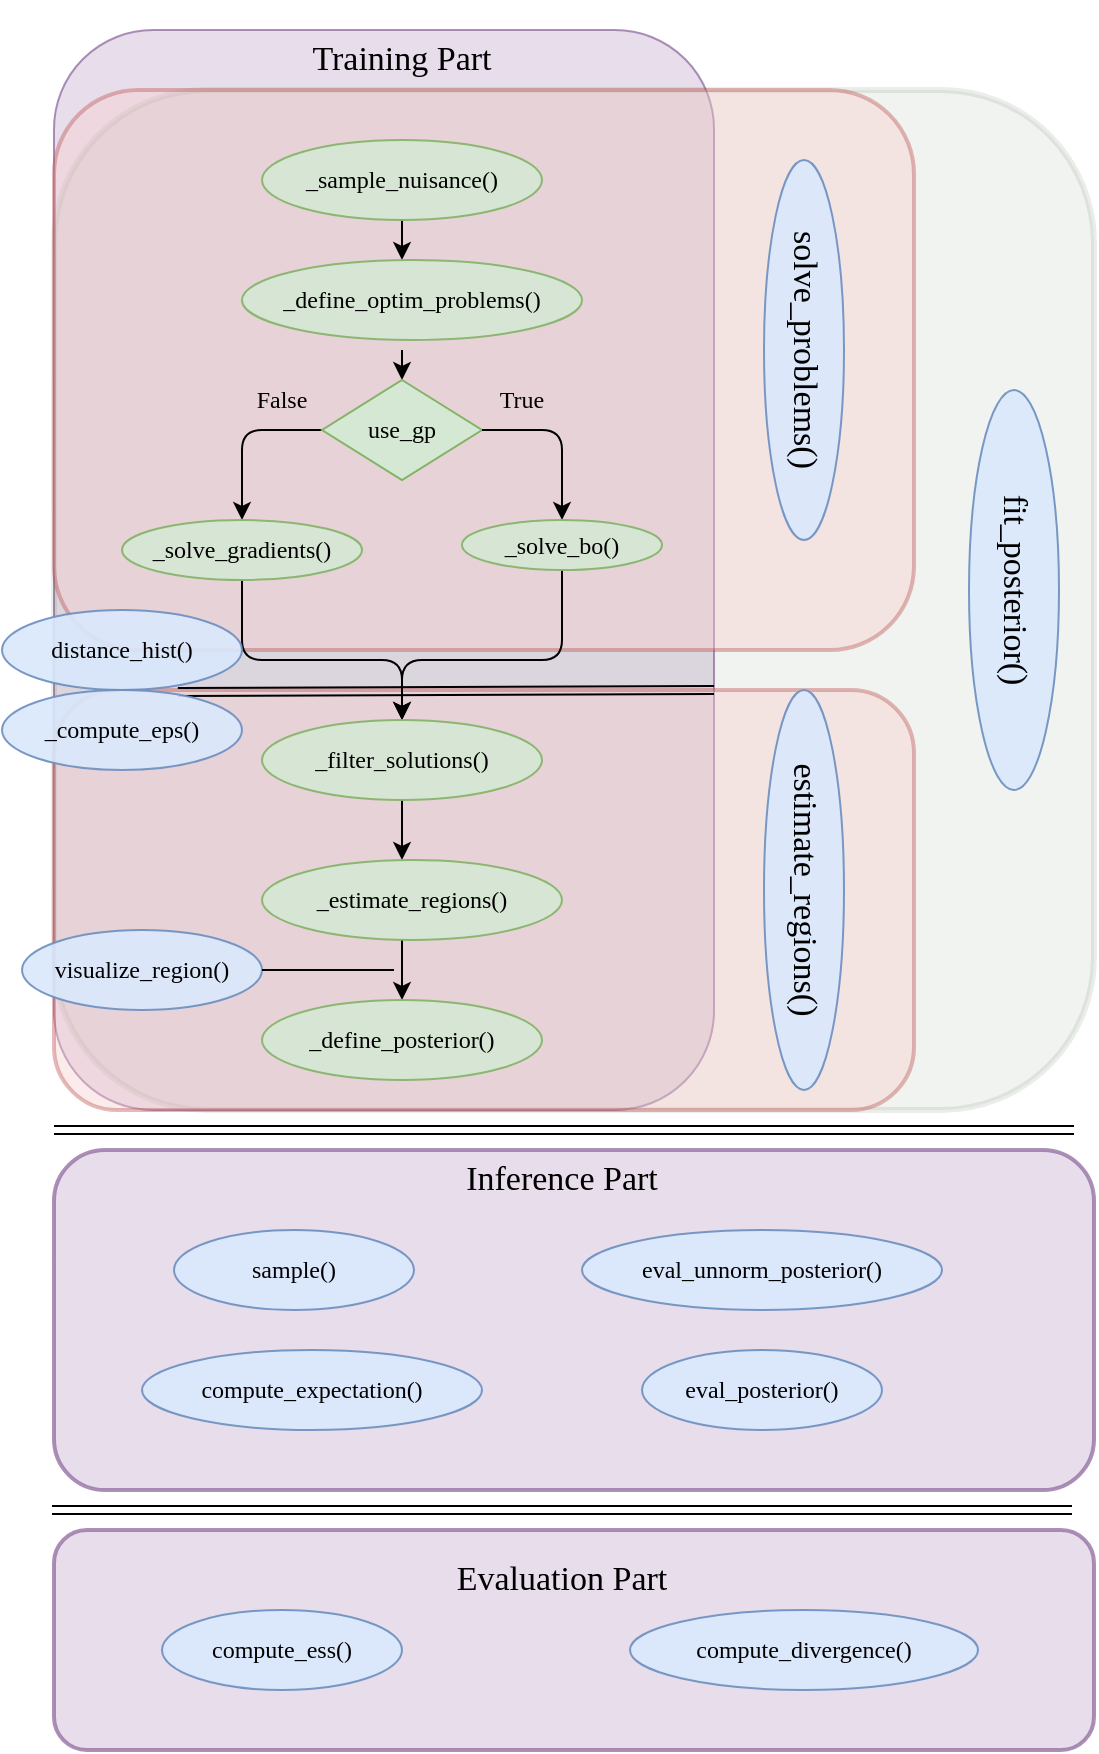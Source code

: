 <mxfile version="13.6.2" type="github">
  <diagram id="C5RBs43oDa-KdzZeNtuy" name="Page-1">
    <mxGraphModel dx="1350" dy="738" grid="1" gridSize="10" guides="1" tooltips="1" connect="1" arrows="1" fold="1" page="1" pageScale="1" pageWidth="827" pageHeight="1169" math="0" shadow="0">
      <root>
        <mxCell id="WIyWlLk6GJQsqaUBKTNV-0" />
        <mxCell id="WIyWlLk6GJQsqaUBKTNV-1" parent="WIyWlLk6GJQsqaUBKTNV-0" />
        <mxCell id="qcAdu_9-AjF_YOfYh3q7-18" value="" style="rounded=1;whiteSpace=wrap;html=1;fillColor=#e1d5e7;strokeColor=#9673a6;opacity=80;fontFamily=Garamond;" parent="WIyWlLk6GJQsqaUBKTNV-1" vertex="1">
          <mxGeometry x="110" y="60" width="330" height="540" as="geometry" />
        </mxCell>
        <mxCell id="qcAdu_9-AjF_YOfYh3q7-25" value="" style="rounded=1;whiteSpace=wrap;html=1;fillColor=#6d8764;strokeColor=#3A5431;opacity=10;strokeWidth=3;fontColor=#ffffff;fontFamily=Garamond;" parent="WIyWlLk6GJQsqaUBKTNV-1" vertex="1">
          <mxGeometry x="110" y="90" width="520" height="510" as="geometry" />
        </mxCell>
        <mxCell id="qcAdu_9-AjF_YOfYh3q7-22" value="" style="rounded=1;whiteSpace=wrap;html=1;fillColor=#f8cecc;strokeColor=#b85450;opacity=40;strokeWidth=2;fontFamily=Garamond;" parent="WIyWlLk6GJQsqaUBKTNV-1" vertex="1">
          <mxGeometry x="110" y="390" width="430" height="210" as="geometry" />
        </mxCell>
        <mxCell id="qcAdu_9-AjF_YOfYh3q7-21" value="" style="rounded=1;whiteSpace=wrap;html=1;fillColor=#f8cecc;strokeColor=#b85450;opacity=40;strokeWidth=2;perimeterSpacing=4;fontFamily=Garamond;" parent="WIyWlLk6GJQsqaUBKTNV-1" vertex="1">
          <mxGeometry x="110" y="90" width="430" height="280" as="geometry" />
        </mxCell>
        <mxCell id="qcAdu_9-AjF_YOfYh3q7-48" value="" style="rounded=1;whiteSpace=wrap;html=1;fillColor=#e1d5e7;strokeColor=#9673a6;opacity=80;fontFamily=Garamond;strokeWidth=2;" parent="WIyWlLk6GJQsqaUBKTNV-1" vertex="1">
          <mxGeometry x="110" y="620" width="520" height="170" as="geometry" />
        </mxCell>
        <mxCell id="qcAdu_9-AjF_YOfYh3q7-4" style="edgeStyle=orthogonalEdgeStyle;rounded=0;orthogonalLoop=1;jettySize=auto;html=1;exitX=0.5;exitY=1;exitDx=0;exitDy=0;entryX=0.5;entryY=0;entryDx=0;entryDy=0;fontFamily=Garamond;" parent="WIyWlLk6GJQsqaUBKTNV-1" edge="1">
          <mxGeometry relative="1" as="geometry">
            <mxPoint x="284" y="155" as="sourcePoint" />
            <mxPoint x="284" y="175" as="targetPoint" />
          </mxGeometry>
        </mxCell>
        <mxCell id="qcAdu_9-AjF_YOfYh3q7-11" style="edgeStyle=orthogonalEdgeStyle;rounded=0;orthogonalLoop=1;jettySize=auto;html=1;exitX=0.5;exitY=1;exitDx=0;exitDy=0;entryX=0.5;entryY=0;entryDx=0;entryDy=0;fontFamily=Garamond;" parent="WIyWlLk6GJQsqaUBKTNV-1" target="qcAdu_9-AjF_YOfYh3q7-7" edge="1">
          <mxGeometry relative="1" as="geometry">
            <mxPoint x="284" y="220" as="sourcePoint" />
          </mxGeometry>
        </mxCell>
        <mxCell id="qcAdu_9-AjF_YOfYh3q7-6" value="" style="endArrow=classic;html=1;entryX=0.5;entryY=0;entryDx=0;entryDy=0;exitX=0;exitY=0.5;exitDx=0;exitDy=0;fontFamily=Garamond;" parent="WIyWlLk6GJQsqaUBKTNV-1" source="qcAdu_9-AjF_YOfYh3q7-7" target="qcAdu_9-AjF_YOfYh3q7-30" edge="1">
          <mxGeometry width="50" height="50" relative="1" as="geometry">
            <mxPoint x="244" y="265" as="sourcePoint" />
            <mxPoint x="204" y="305" as="targetPoint" />
            <Array as="points">
              <mxPoint x="204" y="260" />
            </Array>
          </mxGeometry>
        </mxCell>
        <mxCell id="qcAdu_9-AjF_YOfYh3q7-7" value="use_gp" style="rhombus;whiteSpace=wrap;html=1;fillColor=#d5e8d4;strokeColor=#82b366;fontFamily=Garamond;" parent="WIyWlLk6GJQsqaUBKTNV-1" vertex="1">
          <mxGeometry x="244" y="235" width="80" height="50" as="geometry" />
        </mxCell>
        <mxCell id="qcAdu_9-AjF_YOfYh3q7-9" value="" style="endArrow=classic;html=1;exitX=1;exitY=0.5;exitDx=0;exitDy=0;entryX=0.5;entryY=0;entryDx=0;entryDy=0;fontFamily=Garamond;" parent="WIyWlLk6GJQsqaUBKTNV-1" source="qcAdu_9-AjF_YOfYh3q7-7" target="qcAdu_9-AjF_YOfYh3q7-31" edge="1">
          <mxGeometry width="50" height="50" relative="1" as="geometry">
            <mxPoint x="514" y="455" as="sourcePoint" />
            <mxPoint x="364" y="305" as="targetPoint" />
            <Array as="points">
              <mxPoint x="364" y="260" />
            </Array>
          </mxGeometry>
        </mxCell>
        <mxCell id="qcAdu_9-AjF_YOfYh3q7-12" value="False" style="text;html=1;strokeColor=none;fillColor=none;align=center;verticalAlign=middle;whiteSpace=wrap;rounded=0;fontFamily=Garamond;" parent="WIyWlLk6GJQsqaUBKTNV-1" vertex="1">
          <mxGeometry x="204" y="235" width="40" height="20" as="geometry" />
        </mxCell>
        <mxCell id="qcAdu_9-AjF_YOfYh3q7-13" value="&lt;div&gt;True&lt;/div&gt;" style="text;html=1;strokeColor=none;fillColor=none;align=center;verticalAlign=middle;whiteSpace=wrap;rounded=0;fontFamily=Garamond;" parent="WIyWlLk6GJQsqaUBKTNV-1" vertex="1">
          <mxGeometry x="329" y="235" width="30" height="20" as="geometry" />
        </mxCell>
        <mxCell id="qcAdu_9-AjF_YOfYh3q7-14" value="" style="endArrow=classic;html=1;exitX=0.5;exitY=1;exitDx=0;exitDy=0;entryX=0.5;entryY=0;entryDx=0;entryDy=0;fontFamily=Garamond;" parent="WIyWlLk6GJQsqaUBKTNV-1" edge="1">
          <mxGeometry width="50" height="50" relative="1" as="geometry">
            <mxPoint x="284" y="445" as="sourcePoint" />
            <mxPoint x="284" y="475" as="targetPoint" />
          </mxGeometry>
        </mxCell>
        <mxCell id="qcAdu_9-AjF_YOfYh3q7-15" value="" style="endArrow=classic;html=1;exitX=0.5;exitY=1;exitDx=0;exitDy=0;entryX=0.5;entryY=0;entryDx=0;entryDy=0;fontFamily=Garamond;" parent="WIyWlLk6GJQsqaUBKTNV-1" edge="1">
          <mxGeometry width="50" height="50" relative="1" as="geometry">
            <mxPoint x="284" y="515" as="sourcePoint" />
            <mxPoint x="284" y="545" as="targetPoint" />
          </mxGeometry>
        </mxCell>
        <mxCell id="qcAdu_9-AjF_YOfYh3q7-16" value="" style="endArrow=classic;html=1;exitX=0.5;exitY=1;exitDx=0;exitDy=0;entryX=0.5;entryY=0;entryDx=0;entryDy=0;fontFamily=Garamond;" parent="WIyWlLk6GJQsqaUBKTNV-1" source="qcAdu_9-AjF_YOfYh3q7-30" edge="1">
          <mxGeometry width="50" height="50" relative="1" as="geometry">
            <mxPoint x="204" y="345" as="sourcePoint" />
            <mxPoint x="284" y="405" as="targetPoint" />
            <Array as="points">
              <mxPoint x="204" y="375" />
              <mxPoint x="284" y="375" />
            </Array>
          </mxGeometry>
        </mxCell>
        <mxCell id="qcAdu_9-AjF_YOfYh3q7-17" value="" style="endArrow=classic;html=1;exitX=0.5;exitY=1;exitDx=0;exitDy=0;fontFamily=Garamond;" parent="WIyWlLk6GJQsqaUBKTNV-1" source="qcAdu_9-AjF_YOfYh3q7-31" edge="1">
          <mxGeometry width="50" height="50" relative="1" as="geometry">
            <mxPoint x="364" y="345" as="sourcePoint" />
            <mxPoint x="284" y="405" as="targetPoint" />
            <Array as="points">
              <mxPoint x="364" y="375" />
              <mxPoint x="284" y="375" />
            </Array>
          </mxGeometry>
        </mxCell>
        <mxCell id="qcAdu_9-AjF_YOfYh3q7-19" value="&lt;div style=&quot;font-size: 17px&quot;&gt;&lt;font style=&quot;font-size: 17px&quot;&gt;Training Part&lt;/font&gt;&lt;/div&gt;" style="text;html=1;strokeColor=none;fillColor=none;align=center;verticalAlign=middle;whiteSpace=wrap;rounded=0;fontFamily=Garamond;" parent="WIyWlLk6GJQsqaUBKTNV-1" vertex="1">
          <mxGeometry x="214" y="45" width="140" height="60" as="geometry" />
        </mxCell>
        <mxCell id="qcAdu_9-AjF_YOfYh3q7-28" value="_sample_nuisance()" style="ellipse;whiteSpace=wrap;html=1;strokeWidth=1;opacity=90;fillColor=#d5e8d4;strokeColor=#82b366;fontFamily=Garamond;" parent="WIyWlLk6GJQsqaUBKTNV-1" vertex="1">
          <mxGeometry x="214" y="115" width="140" height="40" as="geometry" />
        </mxCell>
        <mxCell id="qcAdu_9-AjF_YOfYh3q7-29" value="_define_optim_problems()" style="ellipse;whiteSpace=wrap;html=1;strokeWidth=1;opacity=90;fillColor=#d5e8d4;strokeColor=#82b366;fontFamily=Garamond;" parent="WIyWlLk6GJQsqaUBKTNV-1" vertex="1">
          <mxGeometry x="204" y="175" width="170" height="40" as="geometry" />
        </mxCell>
        <mxCell id="qcAdu_9-AjF_YOfYh3q7-30" value="_solve_gradients()" style="ellipse;whiteSpace=wrap;html=1;strokeWidth=1;opacity=90;fillColor=#d5e8d4;strokeColor=#82b366;fontFamily=Garamond;" parent="WIyWlLk6GJQsqaUBKTNV-1" vertex="1">
          <mxGeometry x="144" y="305" width="120" height="30" as="geometry" />
        </mxCell>
        <mxCell id="qcAdu_9-AjF_YOfYh3q7-31" value="_solve_bo()" style="ellipse;whiteSpace=wrap;html=1;strokeWidth=1;opacity=90;fillColor=#d5e8d4;strokeColor=#82b366;fontFamily=Garamond;" parent="WIyWlLk6GJQsqaUBKTNV-1" vertex="1">
          <mxGeometry x="314" y="305" width="100" height="25" as="geometry" />
        </mxCell>
        <mxCell id="qcAdu_9-AjF_YOfYh3q7-32" value="_filter_solutions()" style="ellipse;whiteSpace=wrap;html=1;strokeWidth=1;opacity=90;fillColor=#d5e8d4;strokeColor=#82b366;fontFamily=Garamond;" parent="WIyWlLk6GJQsqaUBKTNV-1" vertex="1">
          <mxGeometry x="214" y="405" width="140" height="40" as="geometry" />
        </mxCell>
        <mxCell id="qcAdu_9-AjF_YOfYh3q7-33" value="_estimate_regions()" style="ellipse;whiteSpace=wrap;html=1;strokeWidth=1;opacity=90;fillColor=#d5e8d4;strokeColor=#82b366;fontFamily=Garamond;" parent="WIyWlLk6GJQsqaUBKTNV-1" vertex="1">
          <mxGeometry x="214" y="475" width="150" height="40" as="geometry" />
        </mxCell>
        <mxCell id="qcAdu_9-AjF_YOfYh3q7-34" value="_define_posterior()" style="ellipse;whiteSpace=wrap;html=1;strokeWidth=1;opacity=90;fillColor=#d5e8d4;strokeColor=#82b366;fontFamily=Garamond;" parent="WIyWlLk6GJQsqaUBKTNV-1" vertex="1">
          <mxGeometry x="214" y="545" width="140" height="40" as="geometry" />
        </mxCell>
        <mxCell id="qcAdu_9-AjF_YOfYh3q7-40" value="" style="shape=link;html=1;fontFamily=Garamond;" parent="WIyWlLk6GJQsqaUBKTNV-1" edge="1">
          <mxGeometry width="100" relative="1" as="geometry">
            <mxPoint x="110" y="610" as="sourcePoint" />
            <mxPoint x="620" y="610" as="targetPoint" />
            <Array as="points">
              <mxPoint x="280" y="610" />
            </Array>
          </mxGeometry>
        </mxCell>
        <mxCell id="qcAdu_9-AjF_YOfYh3q7-41" value="sample()" style="ellipse;whiteSpace=wrap;html=1;strokeWidth=1;opacity=90;fillColor=#dae8fc;strokeColor=#6c8ebf;fontFamily=Garamond;" parent="WIyWlLk6GJQsqaUBKTNV-1" vertex="1">
          <mxGeometry x="170" y="660" width="120" height="40" as="geometry" />
        </mxCell>
        <mxCell id="qcAdu_9-AjF_YOfYh3q7-42" value="eval_posterior()" style="ellipse;whiteSpace=wrap;html=1;strokeWidth=1;opacity=90;fillColor=#dae8fc;strokeColor=#6c8ebf;fontFamily=Garamond;" parent="WIyWlLk6GJQsqaUBKTNV-1" vertex="1">
          <mxGeometry x="404" y="720" width="120" height="40" as="geometry" />
        </mxCell>
        <mxCell id="qcAdu_9-AjF_YOfYh3q7-43" value="eval_unnorm_posterior()" style="ellipse;whiteSpace=wrap;html=1;strokeWidth=1;opacity=90;fillColor=#dae8fc;strokeColor=#6c8ebf;fontFamily=Garamond;" parent="WIyWlLk6GJQsqaUBKTNV-1" vertex="1">
          <mxGeometry x="374" y="660" width="180" height="40" as="geometry" />
        </mxCell>
        <mxCell id="qcAdu_9-AjF_YOfYh3q7-44" value="compute_expectation()" style="ellipse;whiteSpace=wrap;html=1;strokeWidth=1;opacity=90;fillColor=#dae8fc;strokeColor=#6c8ebf;fontFamily=Garamond;" parent="WIyWlLk6GJQsqaUBKTNV-1" vertex="1">
          <mxGeometry x="154" y="720" width="170" height="40" as="geometry" />
        </mxCell>
        <mxCell id="qcAdu_9-AjF_YOfYh3q7-45" value="&lt;font style=&quot;font-size: 17px&quot;&gt;fit_posterior()&lt;/font&gt;" style="ellipse;whiteSpace=wrap;html=1;strokeWidth=1;opacity=90;fillColor=#dae8fc;strokeColor=#6c8ebf;fontFamily=Garamond;rotation=90;" parent="WIyWlLk6GJQsqaUBKTNV-1" vertex="1">
          <mxGeometry x="490" y="317.5" width="200" height="45" as="geometry" />
        </mxCell>
        <mxCell id="qcAdu_9-AjF_YOfYh3q7-46" value="&lt;font style=&quot;font-size: 17px&quot;&gt;solve_problems()&lt;/font&gt;" style="ellipse;whiteSpace=wrap;html=1;strokeWidth=1;opacity=90;fillColor=#dae8fc;strokeColor=#6c8ebf;fontFamily=Garamond;rotation=90;" parent="WIyWlLk6GJQsqaUBKTNV-1" vertex="1">
          <mxGeometry x="390" y="200" width="190" height="40" as="geometry" />
        </mxCell>
        <mxCell id="qcAdu_9-AjF_YOfYh3q7-47" value="&lt;font style=&quot;font-size: 17px&quot;&gt;estimate_regions()&lt;/font&gt;" style="ellipse;whiteSpace=wrap;html=1;strokeWidth=1;opacity=90;fillColor=#dae8fc;strokeColor=#6c8ebf;fontFamily=Garamond;rotation=90;" parent="WIyWlLk6GJQsqaUBKTNV-1" vertex="1">
          <mxGeometry x="385" y="470" width="200" height="40" as="geometry" />
        </mxCell>
        <mxCell id="qcAdu_9-AjF_YOfYh3q7-52" value="&lt;font style=&quot;font-size: 17px&quot;&gt;Inference Part&lt;/font&gt;" style="text;html=1;strokeColor=none;fillColor=none;align=center;verticalAlign=middle;whiteSpace=wrap;rounded=0;fontFamily=Garamond;opacity=80;" parent="WIyWlLk6GJQsqaUBKTNV-1" vertex="1">
          <mxGeometry x="284" y="620" width="160" height="30" as="geometry" />
        </mxCell>
        <mxCell id="qcAdu_9-AjF_YOfYh3q7-53" value="" style="shape=link;html=1;fontFamily=Garamond;" parent="WIyWlLk6GJQsqaUBKTNV-1" edge="1">
          <mxGeometry width="100" relative="1" as="geometry">
            <mxPoint x="109" y="800" as="sourcePoint" />
            <mxPoint x="619" y="800" as="targetPoint" />
            <Array as="points">
              <mxPoint x="279" y="800" />
            </Array>
          </mxGeometry>
        </mxCell>
        <mxCell id="qcAdu_9-AjF_YOfYh3q7-54" value="" style="rounded=1;whiteSpace=wrap;html=1;fillColor=#e1d5e7;strokeColor=#9673a6;opacity=80;fontFamily=Garamond;strokeWidth=2;" parent="WIyWlLk6GJQsqaUBKTNV-1" vertex="1">
          <mxGeometry x="110" y="810" width="520" height="110" as="geometry" />
        </mxCell>
        <mxCell id="qcAdu_9-AjF_YOfYh3q7-55" value="&lt;font style=&quot;font-size: 17px&quot;&gt;Evaluation Part&lt;/font&gt;" style="text;html=1;strokeColor=none;fillColor=none;align=center;verticalAlign=middle;whiteSpace=wrap;rounded=0;fontFamily=Garamond;opacity=80;" parent="WIyWlLk6GJQsqaUBKTNV-1" vertex="1">
          <mxGeometry x="284" y="820" width="160" height="30" as="geometry" />
        </mxCell>
        <mxCell id="qcAdu_9-AjF_YOfYh3q7-56" value="compute_ess()" style="ellipse;whiteSpace=wrap;html=1;strokeWidth=1;opacity=90;fillColor=#dae8fc;strokeColor=#6c8ebf;fontFamily=Garamond;" parent="WIyWlLk6GJQsqaUBKTNV-1" vertex="1">
          <mxGeometry x="164" y="850" width="120" height="40" as="geometry" />
        </mxCell>
        <mxCell id="qcAdu_9-AjF_YOfYh3q7-57" value="compute_divergence()" style="ellipse;whiteSpace=wrap;html=1;strokeWidth=1;opacity=90;fillColor=#dae8fc;strokeColor=#6c8ebf;fontFamily=Garamond;" parent="WIyWlLk6GJQsqaUBKTNV-1" vertex="1">
          <mxGeometry x="398" y="850" width="174" height="40" as="geometry" />
        </mxCell>
        <mxCell id="qcAdu_9-AjF_YOfYh3q7-58" value="distance_hist()" style="ellipse;whiteSpace=wrap;html=1;strokeWidth=1;opacity=90;fillColor=#dae8fc;strokeColor=#6c8ebf;fontFamily=Garamond;" parent="WIyWlLk6GJQsqaUBKTNV-1" vertex="1">
          <mxGeometry x="84" y="350" width="120" height="40" as="geometry" />
        </mxCell>
        <mxCell id="qcAdu_9-AjF_YOfYh3q7-59" value="visualize_region()" style="ellipse;whiteSpace=wrap;html=1;strokeWidth=1;opacity=90;fillColor=#dae8fc;strokeColor=#6c8ebf;fontFamily=Garamond;" parent="WIyWlLk6GJQsqaUBKTNV-1" vertex="1">
          <mxGeometry x="94" y="510" width="120" height="40" as="geometry" />
        </mxCell>
        <mxCell id="qcAdu_9-AjF_YOfYh3q7-61" value="" style="endArrow=none;html=1;fontFamily=Garamond;exitX=1;exitY=0.5;exitDx=0;exitDy=0;" parent="WIyWlLk6GJQsqaUBKTNV-1" source="qcAdu_9-AjF_YOfYh3q7-59" edge="1">
          <mxGeometry width="50" height="50" relative="1" as="geometry">
            <mxPoint x="390" y="530" as="sourcePoint" />
            <mxPoint x="280" y="530" as="targetPoint" />
          </mxGeometry>
        </mxCell>
        <mxCell id="qcAdu_9-AjF_YOfYh3q7-64" value="" style="shape=link;html=1;fontFamily=Garamond;exitX=0.144;exitY=0.005;exitDx=0;exitDy=0;exitPerimeter=0;" parent="WIyWlLk6GJQsqaUBKTNV-1" source="qcAdu_9-AjF_YOfYh3q7-22" edge="1">
          <mxGeometry width="100" relative="1" as="geometry">
            <mxPoint x="220" y="390" as="sourcePoint" />
            <mxPoint x="440" y="390" as="targetPoint" />
            <Array as="points" />
          </mxGeometry>
        </mxCell>
        <mxCell id="lENhL_8H_t0cHYGKjKf6-0" value="_compute_eps()" style="ellipse;whiteSpace=wrap;html=1;strokeWidth=1;opacity=90;fillColor=#dae8fc;strokeColor=#6c8ebf;fontFamily=Garamond;" vertex="1" parent="WIyWlLk6GJQsqaUBKTNV-1">
          <mxGeometry x="84" y="390" width="120" height="40" as="geometry" />
        </mxCell>
      </root>
    </mxGraphModel>
  </diagram>
</mxfile>
